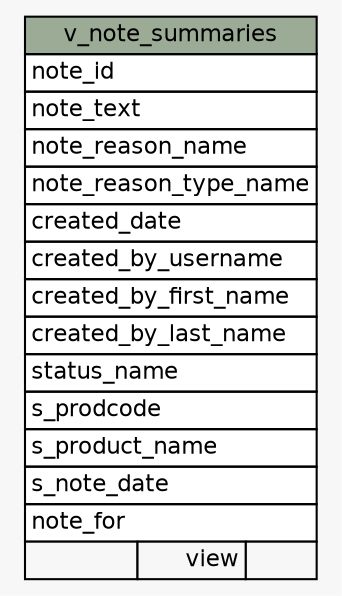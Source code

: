 // dot 2.2.1 on Windows 10 10.0
// SchemaSpy rev 590
digraph "v_note_summaries" {
  graph [
    rankdir="RL"
    bgcolor="#f7f7f7"
    nodesep="0.18"
    ranksep="0.46"
    fontname="Helvetica"
    fontsize="11"
  ];
  node [
    fontname="Helvetica"
    fontsize="11"
    shape="plaintext"
  ];
  edge [
    arrowsize="0.8"
  ];
  "v_note_summaries" [
    label=<
    <TABLE BORDER="0" CELLBORDER="1" CELLSPACING="0" BGCOLOR="#ffffff">
      <TR><TD COLSPAN="3" BGCOLOR="#9bab96" ALIGN="CENTER">v_note_summaries</TD></TR>
      <TR><TD PORT="note_id" COLSPAN="3" ALIGN="LEFT">note_id</TD></TR>
      <TR><TD PORT="note_text" COLSPAN="3" ALIGN="LEFT">note_text</TD></TR>
      <TR><TD PORT="note_reason_name" COLSPAN="3" ALIGN="LEFT">note_reason_name</TD></TR>
      <TR><TD PORT="note_reason_type_name" COLSPAN="3" ALIGN="LEFT">note_reason_type_name</TD></TR>
      <TR><TD PORT="created_date" COLSPAN="3" ALIGN="LEFT">created_date</TD></TR>
      <TR><TD PORT="created_by_username" COLSPAN="3" ALIGN="LEFT">created_by_username</TD></TR>
      <TR><TD PORT="created_by_first_name" COLSPAN="3" ALIGN="LEFT">created_by_first_name</TD></TR>
      <TR><TD PORT="created_by_last_name" COLSPAN="3" ALIGN="LEFT">created_by_last_name</TD></TR>
      <TR><TD PORT="status_name" COLSPAN="3" ALIGN="LEFT">status_name</TD></TR>
      <TR><TD PORT="s_prodcode" COLSPAN="3" ALIGN="LEFT">s_prodcode</TD></TR>
      <TR><TD PORT="s_product_name" COLSPAN="3" ALIGN="LEFT">s_product_name</TD></TR>
      <TR><TD PORT="s_note_date" COLSPAN="3" ALIGN="LEFT">s_note_date</TD></TR>
      <TR><TD PORT="note_for" COLSPAN="3" ALIGN="LEFT">note_for</TD></TR>
      <TR><TD ALIGN="LEFT" BGCOLOR="#f7f7f7">  </TD><TD ALIGN="RIGHT" BGCOLOR="#f7f7f7">view</TD><TD ALIGN="RIGHT" BGCOLOR="#f7f7f7">  </TD></TR>
    </TABLE>>
    URL="tables/v_note_summaries.html"
    tooltip="v_note_summaries"
  ];
}
